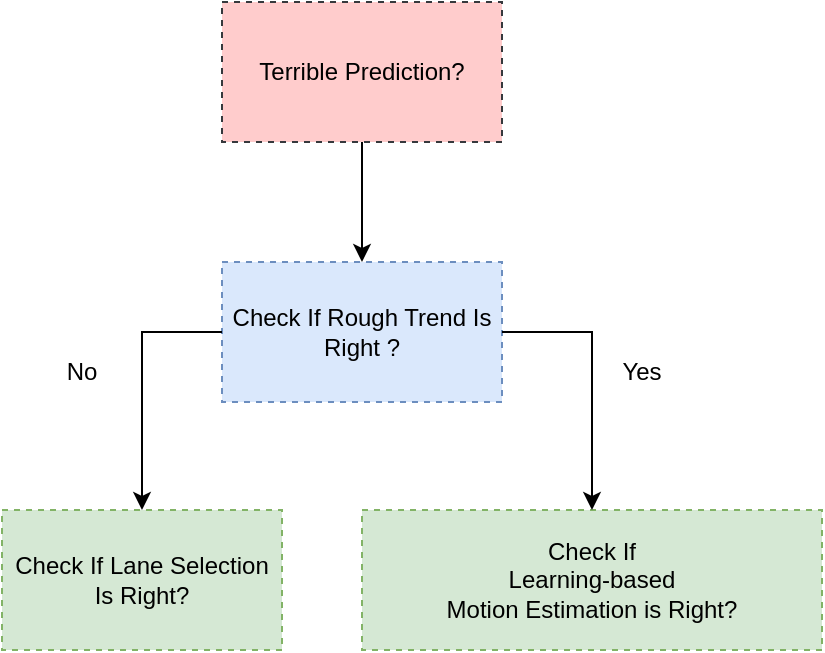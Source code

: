 <mxfile version="20.0.1"><diagram id="B1s-BJsOH71bsOxtulPh" name="Page-1"><mxGraphModel dx="995" dy="807" grid="1" gridSize="10" guides="1" tooltips="1" connect="1" arrows="1" fold="1" page="1" pageScale="1" pageWidth="850" pageHeight="1100" math="0" shadow="0"><root><mxCell id="0"/><mxCell id="1" parent="0"/><mxCell id="lFOPncvKAXMQNZ3j9Aes-1" value="Terrible Prediction?" style="rounded=0;whiteSpace=wrap;html=1;fillColor=#ffcccc;strokeColor=#36393d;dashed=1;" vertex="1" parent="1"><mxGeometry x="330" y="160" width="140" height="70" as="geometry"/></mxCell><mxCell id="lFOPncvKAXMQNZ3j9Aes-2" value="Check If Rough Trend Is Right ? " style="rounded=0;whiteSpace=wrap;html=1;fillColor=#dae8fc;strokeColor=#6c8ebf;dashed=1;" vertex="1" parent="1"><mxGeometry x="330" y="290" width="140" height="70" as="geometry"/></mxCell><mxCell id="lFOPncvKAXMQNZ3j9Aes-3" value="Check If Lane Selection Is Right? " style="rounded=0;whiteSpace=wrap;html=1;fillColor=#d5e8d4;strokeColor=#82b366;dashed=1;" vertex="1" parent="1"><mxGeometry x="220" y="414" width="140" height="70" as="geometry"/></mxCell><mxCell id="lFOPncvKAXMQNZ3j9Aes-5" value="&lt;div&gt;Check If &lt;br&gt;&lt;/div&gt;&lt;div&gt;Learning-based&lt;/div&gt;&lt;div&gt;Motion Estimation is Right?&lt;br&gt;&lt;/div&gt;" style="rounded=0;whiteSpace=wrap;html=1;fillColor=#d5e8d4;strokeColor=#82b366;dashed=1;" vertex="1" parent="1"><mxGeometry x="400" y="414" width="230" height="70" as="geometry"/></mxCell><mxCell id="lFOPncvKAXMQNZ3j9Aes-6" value="" style="endArrow=classic;html=1;rounded=0;exitX=0.5;exitY=1;exitDx=0;exitDy=0;entryX=0.5;entryY=0;entryDx=0;entryDy=0;" edge="1" parent="1" source="lFOPncvKAXMQNZ3j9Aes-1" target="lFOPncvKAXMQNZ3j9Aes-2"><mxGeometry width="50" height="50" relative="1" as="geometry"><mxPoint x="370" y="450" as="sourcePoint"/><mxPoint x="420" y="400" as="targetPoint"/></mxGeometry></mxCell><mxCell id="lFOPncvKAXMQNZ3j9Aes-7" value="" style="endArrow=classic;html=1;rounded=0;entryX=0.5;entryY=0;entryDx=0;entryDy=0;exitX=0;exitY=0.5;exitDx=0;exitDy=0;" edge="1" parent="1" source="lFOPncvKAXMQNZ3j9Aes-2" target="lFOPncvKAXMQNZ3j9Aes-3"><mxGeometry width="50" height="50" relative="1" as="geometry"><mxPoint x="290" y="320" as="sourcePoint"/><mxPoint x="410" y="300" as="targetPoint"/><Array as="points"><mxPoint x="290" y="325"/></Array></mxGeometry></mxCell><mxCell id="lFOPncvKAXMQNZ3j9Aes-8" value="" style="endArrow=classic;html=1;rounded=0;entryX=0.5;entryY=0;entryDx=0;entryDy=0;exitX=1;exitY=0.5;exitDx=0;exitDy=0;" edge="1" parent="1" source="lFOPncvKAXMQNZ3j9Aes-2" target="lFOPncvKAXMQNZ3j9Aes-5"><mxGeometry width="50" height="50" relative="1" as="geometry"><mxPoint x="490" y="330" as="sourcePoint"/><mxPoint x="410" y="300" as="targetPoint"/><Array as="points"><mxPoint x="515" y="325"/></Array></mxGeometry></mxCell><mxCell id="lFOPncvKAXMQNZ3j9Aes-12" value="No" style="text;html=1;strokeColor=none;fillColor=none;align=center;verticalAlign=middle;whiteSpace=wrap;rounded=0;dashed=1;" vertex="1" parent="1"><mxGeometry x="230" y="330" width="60" height="30" as="geometry"/></mxCell><mxCell id="lFOPncvKAXMQNZ3j9Aes-13" value="Yes" style="text;html=1;strokeColor=none;fillColor=none;align=center;verticalAlign=middle;whiteSpace=wrap;rounded=0;dashed=1;" vertex="1" parent="1"><mxGeometry x="510" y="330" width="60" height="30" as="geometry"/></mxCell></root></mxGraphModel></diagram></mxfile>